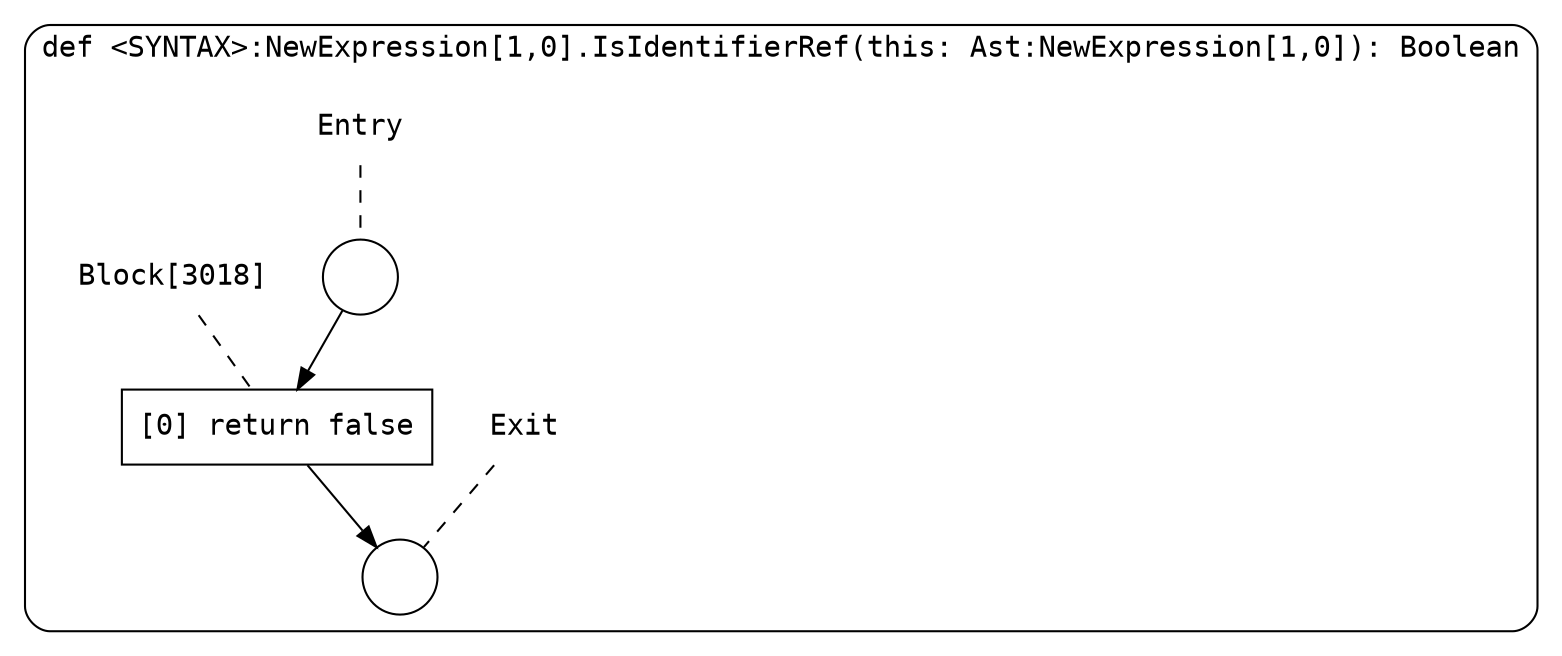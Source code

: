 digraph {
  graph [fontname = "Consolas"]
  node [fontname = "Consolas"]
  edge [fontname = "Consolas"]
  subgraph cluster779 {
    label = "def <SYNTAX>:NewExpression[1,0].IsIdentifierRef(this: Ast:NewExpression[1,0]): Boolean"
    style = rounded
    cluster779_entry_name [shape=none, label=<<font color="black">Entry</font>>]
    cluster779_entry_name -> cluster779_entry [arrowhead=none, color="black", style=dashed]
    cluster779_entry [shape=circle label=" " color="black" fillcolor="white" style=filled]
    cluster779_entry -> node3018 [color="black"]
    cluster779_exit_name [shape=none, label=<<font color="black">Exit</font>>]
    cluster779_exit_name -> cluster779_exit [arrowhead=none, color="black", style=dashed]
    cluster779_exit [shape=circle label=" " color="black" fillcolor="white" style=filled]
    node3018_name [shape=none, label=<<font color="black">Block[3018]</font>>]
    node3018_name -> node3018 [arrowhead=none, color="black", style=dashed]
    node3018 [shape=box, label=<<font color="black">[0] return false<BR ALIGN="LEFT"/></font>> color="black" fillcolor="white", style=filled]
    node3018 -> cluster779_exit [color="black"]
  }
}